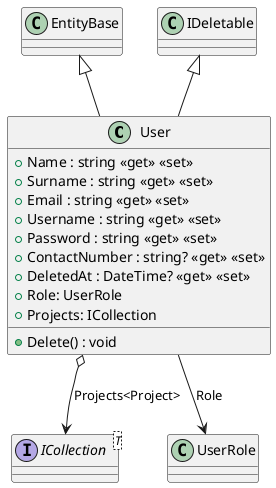 @startuml
class User {
    + Name : string <<get>> <<set>>
    + Surname : string <<get>> <<set>>
    + Email : string <<get>> <<set>>
    + Username : string <<get>> <<set>>
    + Password : string <<get>> <<set>>
    + ContactNumber : string? <<get>> <<set>>
    + DeletedAt : DateTime? <<get>> <<set>>
    + Delete() : void
    + Role: UserRole
    + Projects: ICollection
}
interface ICollection<T> {
}
EntityBase <|-- User
IDeletable <|-- User
User --> UserRole : "Role"
User o--> ICollection : "Projects<Project>"
@enduml
